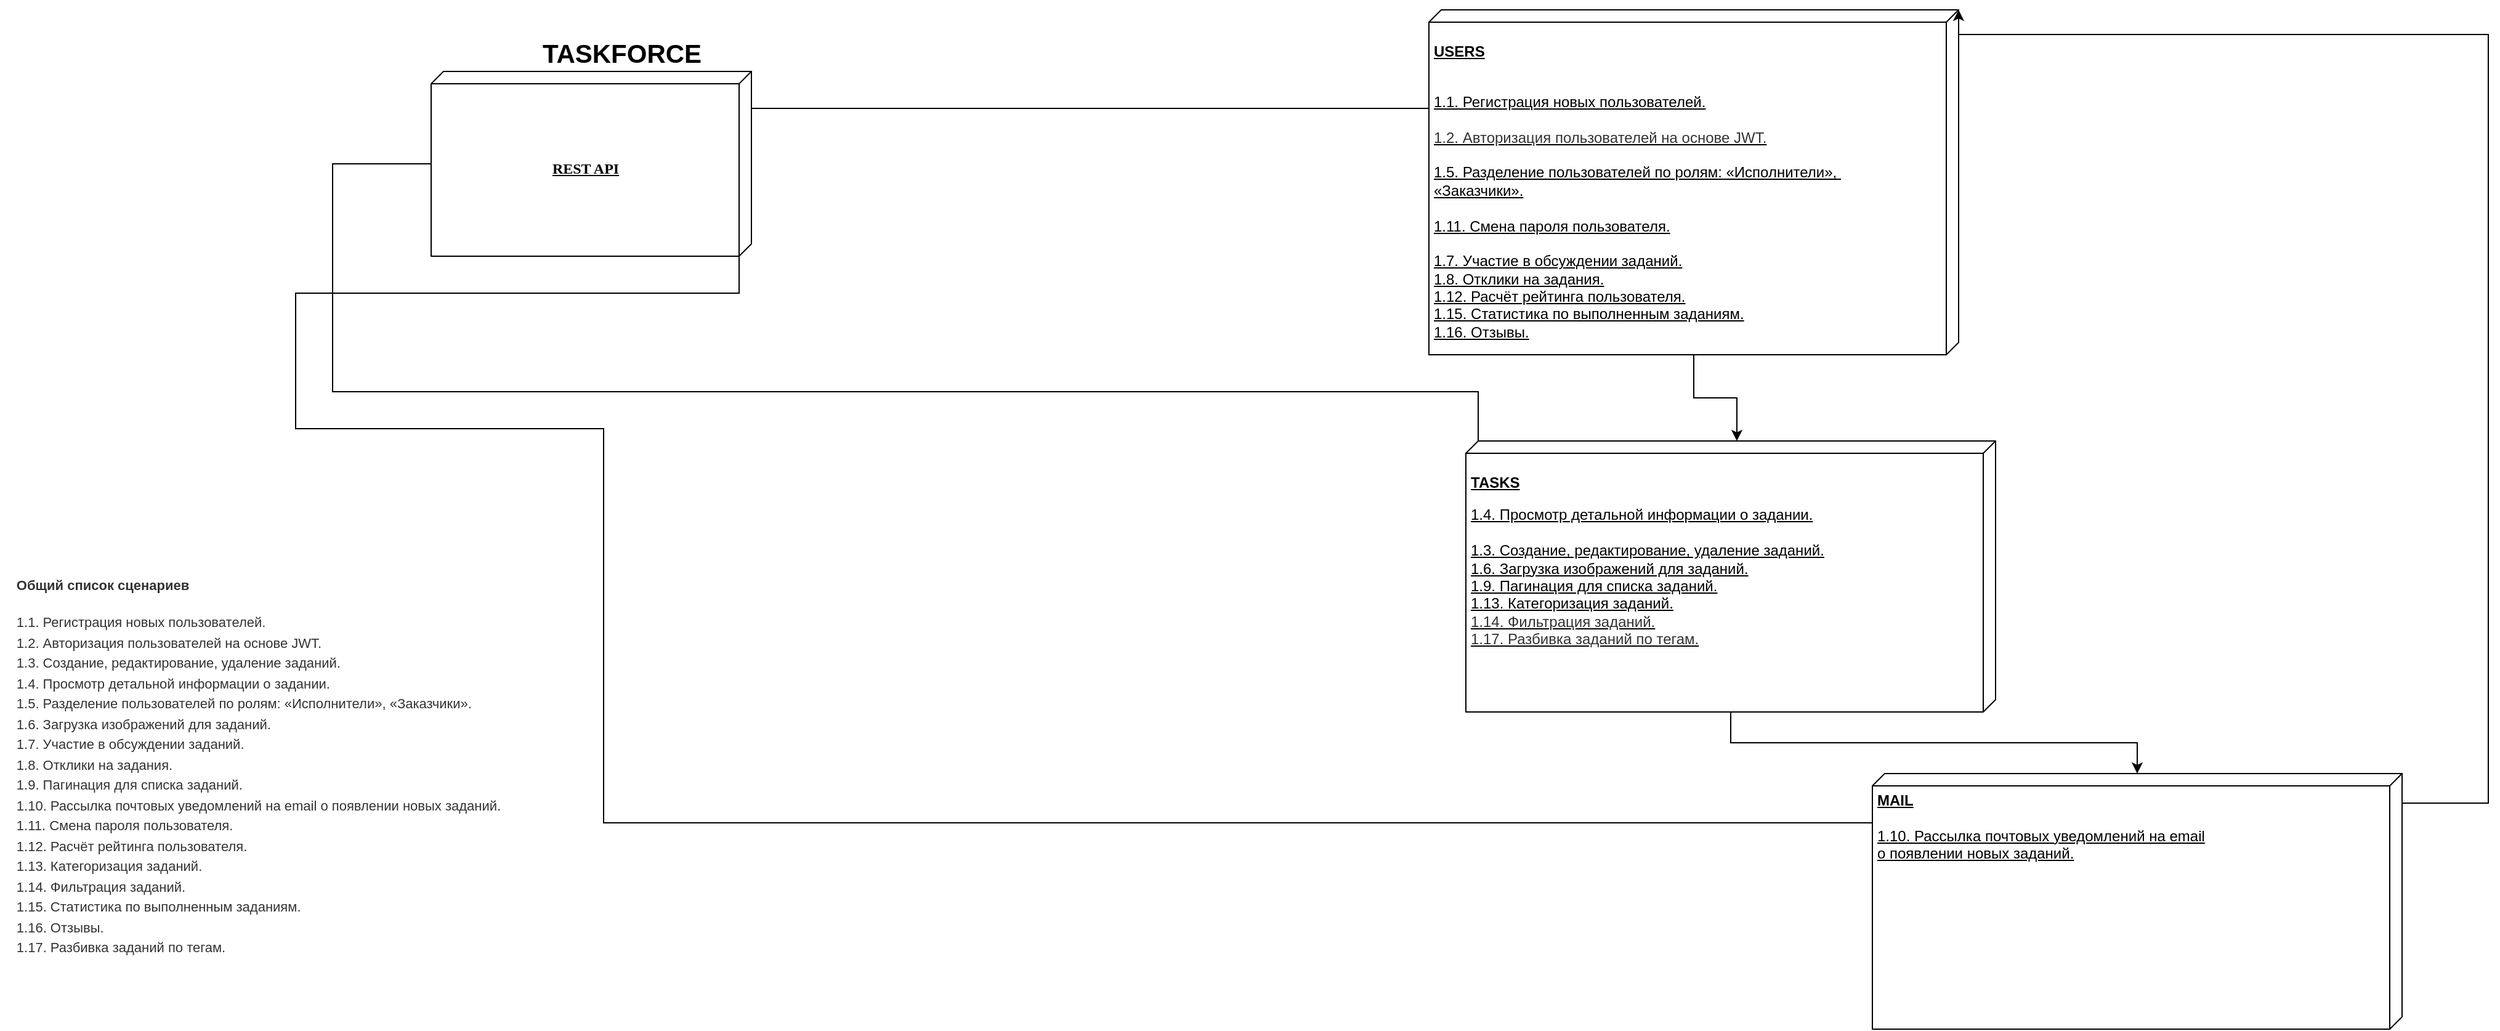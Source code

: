 <mxfile>
    <diagram name="Page-1" id="5f0bae14-7c28-e335-631c-24af17079c00">
        <mxGraphModel dx="4684" dy="1940" grid="1" gridSize="10" guides="1" tooltips="1" connect="1" arrows="1" fold="1" page="1" pageScale="1" pageWidth="1100" pageHeight="850" background="none" math="0" shadow="0">
            <root>
                <mxCell id="0"/>
                <mxCell id="1" parent="0"/>
                <mxCell id="c250BP8tSVPmR_Rls1Wd-12" style="edgeStyle=orthogonalEdgeStyle;rounded=0;orthogonalLoop=1;jettySize=auto;html=1;entryX=0;entryY=0;entryDx=0;entryDy=210;entryPerimeter=0;" parent="1" source="39150e848f15840c-1" target="39150e848f15840c-2" edge="1">
                    <mxGeometry relative="1" as="geometry"/>
                </mxCell>
                <mxCell id="39150e848f15840c-1" value="&lt;p style=&quot;font-size: 12px;&quot;&gt;&lt;font style=&quot;font-size: 12px;&quot;&gt;&lt;b&gt;USERS&lt;/b&gt;&lt;/font&gt;&lt;/p&gt;&lt;font style=&quot;font-size: 12px;&quot;&gt;&lt;br style=&quot;font-size: 12px;&quot;&gt;&lt;/font&gt;&lt;font style=&quot;border-color: var(--border-color); font-size: 12px;&quot;&gt;&lt;font style=&quot;font-size: 12px;&quot;&gt;1.1. Регистрация новых пользователей.&lt;br&gt;&lt;br style=&quot;font-size: 12px;&quot;&gt;&lt;span style=&quot;background-color: rgb(255, 255, 255); color: rgb(51, 51, 51); font-variant-ligatures: none; font-size: 12px;&quot;&gt;1.2. Авторизация пользователей на&amp;nbsp;основе JWT.&lt;/span&gt;&lt;br style=&quot;font-size: 12px;&quot;&gt;&lt;/font&gt;&lt;div style=&quot;border-color: var(--border-color); font-size: 12px;&quot;&gt;&lt;font style=&quot;font-size: 12px;&quot;&gt;&lt;br&gt;&lt;/font&gt;&lt;/div&gt;&lt;div style=&quot;border-color: var(--border-color); font-size: 12px;&quot;&gt;&lt;font style=&quot;font-size: 12px;&quot;&gt;1.5. Разделение пользователей по&amp;nbsp;ролям: «Исполнители»,&amp;nbsp;&lt;/font&gt;&lt;/div&gt;&lt;div style=&quot;border-color: var(--border-color); font-size: 12px;&quot;&gt;&lt;font style=&quot;font-size: 12px;&quot;&gt;«Заказчики».&lt;br style=&quot;border-color: var(--border-color); color: rgb(51, 51, 51); font-variant-ligatures: none; box-sizing: inherit; font-size: 12px;&quot;&gt;&lt;/font&gt;&lt;/div&gt;&lt;div style=&quot;border-color: var(--border-color); font-size: 12px;&quot;&gt;&lt;font style=&quot;font-size: 12px;&quot;&gt;&lt;br&gt;&lt;/font&gt;&lt;/div&gt;&lt;div style=&quot;border-color: var(--border-color); font-size: 12px;&quot;&gt;&lt;font style=&quot;font-size: 12px;&quot;&gt;1.11. Смена пароля пользователя.&lt;br&gt;&lt;br style=&quot;border-color: var(--border-color); color: rgb(51, 51, 51); font-variant-ligatures: none; box-sizing: inherit; font-size: 12px;&quot;&gt;&lt;div style=&quot;border-color: var(--border-color);&quot;&gt;&lt;font style=&quot;border-color: var(--border-color);&quot;&gt;1.7. Участие в&amp;nbsp;обсуждении заданий.&lt;/font&gt;&lt;/div&gt;1.8. Отклики на&amp;nbsp;задания.&lt;br style=&quot;border-color: var(--border-color); color: rgb(51, 51, 51); font-variant-ligatures: none; box-sizing: inherit;&quot;&gt;&lt;/font&gt;&lt;/div&gt;&lt;div style=&quot;border-color: var(--border-color); font-size: 12px;&quot;&gt;&lt;span style=&quot;background-color: initial;&quot;&gt;1.12. Расчёт рейтинга пользователя.&lt;/span&gt;&lt;br&gt;&lt;/div&gt;&lt;div style=&quot;border-color: var(--border-color); font-size: 12px;&quot;&gt;1.15. Статистика по&amp;nbsp;выполненным заданиям.&lt;span style=&quot;background-color: initial;&quot;&gt;&lt;br&gt;&lt;/span&gt;&lt;/div&gt;&lt;div style=&quot;border-color: var(--border-color); font-size: 12px;&quot;&gt;&lt;font style=&quot;font-size: 12px;&quot;&gt;1.16. Отзывы.&lt;br&gt;&lt;/font&gt;&lt;br style=&quot;border-color: var(--border-color); color: rgb(51, 51, 51); font-variant-ligatures: none;&quot;&gt;&lt;/div&gt;&lt;/font&gt;" style="verticalAlign=top;align=left;spacingTop=8;spacingLeft=2;spacingRight=12;shape=cube;size=10;direction=south;fontStyle=4;html=1;rounded=0;shadow=0;comic=0;labelBackgroundColor=none;strokeWidth=1;fontFamily=Helvetica;fontSize=12;" parent="1" vertex="1">
                    <mxGeometry x="130" y="10" width="430" height="280" as="geometry"/>
                </mxCell>
                <mxCell id="c250BP8tSVPmR_Rls1Wd-11" style="edgeStyle=orthogonalEdgeStyle;rounded=0;orthogonalLoop=1;jettySize=auto;html=1;" parent="1" source="39150e848f15840c-2" target="c250BP8tSVPmR_Rls1Wd-7" edge="1">
                    <mxGeometry relative="1" as="geometry"/>
                </mxCell>
                <mxCell id="39150e848f15840c-2" value="&lt;p style=&quot;font-size: 12px;&quot;&gt;&lt;font style=&quot;font-size: 12px;&quot;&gt;&lt;b&gt;TASKS&lt;/b&gt;&lt;/font&gt;&lt;/p&gt;&lt;font style=&quot;font-size: 12px;&quot;&gt;1.4. Просмотр детальной информации о&amp;nbsp;задании.&lt;br style=&quot;border-color: var(--border-color);&quot;&gt;&lt;br&gt;1.3. Создание, редактирование, удаление заданий.&lt;br style=&quot;font-size: 12px;&quot;&gt;1.6. Загрузка изображений для заданий.&lt;br style=&quot;border-color: var(--border-color);&quot;&gt;1.9. Пагинация для списка заданий.&lt;br style=&quot;border-color: var(--border-color);&quot;&gt;1.13. Категоризация заданий.&lt;br style=&quot;border-color: var(--border-color); color: rgb(51, 51, 51); font-variant-ligatures: none; box-sizing: inherit;&quot;&gt;&lt;span style=&quot;border-color: var(--border-color); color: rgb(51, 51, 51); font-variant-ligatures: none; background-color: rgb(255, 255, 255);&quot;&gt;1.14. Фильтрация заданий.&lt;br&gt;1.17. Разбивка заданий по&amp;nbsp;тегам.&lt;br&gt;&lt;/span&gt;&lt;br style=&quot;border-color: var(--border-color); color: rgb(51, 51, 51); font-size: 12px; font-variant-ligatures: none; box-sizing: inherit;&quot;&gt;&lt;/font&gt;&lt;span style=&quot;color: rgb(51, 51, 51); font-size: 12px; font-variant-ligatures: none; background-color: rgb(255, 255, 255);&quot;&gt;&lt;br style=&quot;font-size: 12px;&quot;&gt;&lt;/span&gt;" style="verticalAlign=top;align=left;spacingTop=8;spacingLeft=2;spacingRight=12;shape=cube;size=10;direction=south;fontStyle=4;html=1;rounded=0;shadow=0;comic=0;labelBackgroundColor=none;strokeWidth=1;fontFamily=Helvetica;fontSize=12;" parent="1" vertex="1">
                    <mxGeometry x="160" y="360" width="430" height="220" as="geometry"/>
                </mxCell>
                <mxCell id="39150e848f15840c-3" value="REST API" style="verticalAlign=middle;align=center;spacingTop=8;spacingLeft=2;spacingRight=12;shape=cube;size=10;direction=south;fontStyle=5;html=1;rounded=0;shadow=0;comic=0;labelBackgroundColor=none;strokeWidth=1;fontFamily=Verdana;fontSize=12" parent="1" vertex="1">
                    <mxGeometry x="-680" y="60" width="260" height="150" as="geometry"/>
                </mxCell>
                <mxCell id="39150e848f15840c-17" style="edgeStyle=orthogonalEdgeStyle;rounded=0;html=1;labelBackgroundColor=none;startArrow=none;startFill=0;startSize=8;endArrow=none;endFill=0;endSize=16;fontFamily=Verdana;fontSize=12;" parent="1" source="39150e848f15840c-3" target="39150e848f15840c-2" edge="1">
                    <mxGeometry relative="1" as="geometry">
                        <Array as="points">
                            <mxPoint x="-760" y="320"/>
                            <mxPoint x="170" y="320"/>
                        </Array>
                    </mxGeometry>
                </mxCell>
                <mxCell id="39150e848f15840c-18" style="edgeStyle=orthogonalEdgeStyle;rounded=0;html=1;labelBackgroundColor=none;startArrow=none;startFill=0;startSize=8;endArrow=none;endFill=0;endSize=16;fontFamily=Verdana;fontSize=12;" parent="1" source="39150e848f15840c-3" target="39150e848f15840c-1" edge="1">
                    <mxGeometry relative="1" as="geometry">
                        <Array as="points">
                            <mxPoint x="-250" y="90"/>
                            <mxPoint x="-250" y="90"/>
                        </Array>
                    </mxGeometry>
                </mxCell>
                <mxCell id="c250BP8tSVPmR_Rls1Wd-1" value="TASKFORCE" style="text;strokeColor=none;align=center;fillColor=none;html=1;verticalAlign=middle;whiteSpace=wrap;rounded=0;fontStyle=1;fontSize=21;" parent="1" vertex="1">
                    <mxGeometry x="-620" y="20" width="190" height="50" as="geometry"/>
                </mxCell>
                <mxCell id="c250BP8tSVPmR_Rls1Wd-2" value="&lt;h2 style=&quot;box-sizing: inherit; text-rendering: optimizelegibility; -webkit-font-smoothing: antialiased; font-family: &amp;quot;TT Norms Pro&amp;quot;, Arial, sans-serif; color: rgb(51, 51, 51); margin: 15px 0px 0.53em; font-size: 11px; line-height: 1.2em; padding-bottom: 0px; border-bottom: none; font-variant-ligatures: none; text-align: start; background-color: rgb(255, 255, 255);&quot; id=&quot;obshchii-spisok-stsenariev&quot;&gt;Общий список сценариев&lt;/h2&gt;&lt;h2 style=&quot;box-sizing: inherit; text-rendering: optimizelegibility; -webkit-font-smoothing: antialiased; font-family: &amp;quot;TT Norms Pro&amp;quot;, Arial, sans-serif; color: rgb(51, 51, 51); margin: 15px 0px 0.53em; font-size: 11px; line-height: 1.2em; padding-bottom: 0px; border-bottom: none; font-variant-ligatures: none; text-align: start; background-color: rgb(255, 255, 255);&quot; id=&quot;obshchii-spisok-stsenariev&quot;&gt;&lt;p style=&quot;box-sizing: inherit; margin: 10px 0px 15px; line-height: 1.5; padding-bottom: 0px; font-size: 11px; font-weight: 400;&quot;&gt;1.1. Регистрация новых пользователей.&lt;br style=&quot;box-sizing: inherit; font-size: 11px;&quot;&gt;1.2. Авторизация пользователей на&amp;nbsp;основе JWT.&lt;br style=&quot;box-sizing: inherit; font-size: 11px;&quot;&gt;1.3. Создание, редактирование, удаление заданий.&lt;br style=&quot;box-sizing: inherit; font-size: 11px;&quot;&gt;1.4. Просмотр детальной информации о&amp;nbsp;задании.&lt;br style=&quot;box-sizing: inherit; font-size: 11px;&quot;&gt;1.5. Разделение пользователей по&amp;nbsp;ролям: «Исполнители», «Заказчики».&lt;br style=&quot;box-sizing: inherit; font-size: 11px;&quot;&gt;1.6. Загрузка изображений для заданий.&lt;br style=&quot;box-sizing: inherit; font-size: 11px;&quot;&gt;1.7. Участие в&amp;nbsp;обсуждении заданий.&lt;br style=&quot;box-sizing: inherit; font-size: 11px;&quot;&gt;1.8. Отклики на&amp;nbsp;задания.&lt;br style=&quot;box-sizing: inherit; font-size: 11px;&quot;&gt;1.9. Пагинация для списка заданий.&lt;br style=&quot;box-sizing: inherit; font-size: 11px;&quot;&gt;1.10. Рассылка почтовых уведомлений на&amp;nbsp;email о&amp;nbsp;появлении новых заданий.&lt;br style=&quot;box-sizing: inherit; font-size: 11px;&quot;&gt;1.11. Смена пароля пользователя.&lt;br style=&quot;box-sizing: inherit; font-size: 11px;&quot;&gt;1.12. Расчёт рейтинга пользователя.&lt;br style=&quot;box-sizing: inherit; font-size: 11px;&quot;&gt;1.13. Категоризация заданий.&lt;br style=&quot;box-sizing: inherit; font-size: 11px;&quot;&gt;1.14. Фильтрация заданий.&lt;br style=&quot;box-sizing: inherit; font-size: 11px;&quot;&gt;1.15. Статистика по&amp;nbsp;выполненным заданиям.&lt;br style=&quot;box-sizing: inherit; font-size: 11px;&quot;&gt;1.16. Отзывы.&lt;br style=&quot;box-sizing: inherit; font-size: 11px;&quot;&gt;1.17. Разбивка заданий по&amp;nbsp;тегам.&lt;/p&gt;&lt;/h2&gt;" style="text;strokeColor=none;align=center;fillColor=none;html=1;verticalAlign=middle;whiteSpace=wrap;rounded=0;fontSize=11;" parent="1" vertex="1">
                    <mxGeometry x="-1030" y="450" width="420" height="350" as="geometry"/>
                </mxCell>
                <mxCell id="c250BP8tSVPmR_Rls1Wd-4" style="edgeStyle=orthogonalEdgeStyle;rounded=0;orthogonalLoop=1;jettySize=auto;html=1;exitX=0.5;exitY=1;exitDx=0;exitDy=0;" parent="1" source="c250BP8tSVPmR_Rls1Wd-2" target="c250BP8tSVPmR_Rls1Wd-2" edge="1">
                    <mxGeometry relative="1" as="geometry"/>
                </mxCell>
                <mxCell id="c250BP8tSVPmR_Rls1Wd-10" style="edgeStyle=orthogonalEdgeStyle;rounded=0;orthogonalLoop=1;jettySize=auto;html=1;entryX=0;entryY=0;entryDx=0;entryDy=0;entryPerimeter=0;" parent="1" source="c250BP8tSVPmR_Rls1Wd-7" target="39150e848f15840c-1" edge="1">
                    <mxGeometry relative="1" as="geometry">
                        <Array as="points">
                            <mxPoint x="990" y="654"/>
                            <mxPoint x="990" y="30"/>
                        </Array>
                    </mxGeometry>
                </mxCell>
                <mxCell id="c250BP8tSVPmR_Rls1Wd-7" value="&lt;b&gt;MAIL&lt;/b&gt;&lt;br style=&quot;font-size: 12px;&quot;&gt;&lt;br style=&quot;font-size: 12px;&quot;&gt;1.10. Рассылка почтовых уведомлений на&amp;nbsp;email &lt;br style=&quot;font-size: 12px;&quot;&gt;о&amp;nbsp;появлении новых заданий." style="verticalAlign=top;align=left;spacingTop=8;spacingLeft=2;spacingRight=12;shape=cube;size=10;direction=south;fontStyle=4;html=1;rounded=0;shadow=0;comic=0;labelBackgroundColor=none;strokeWidth=1;fontFamily=Helvetica;fontSize=12;" parent="1" vertex="1">
                    <mxGeometry x="490" y="630" width="430" height="207.5" as="geometry"/>
                </mxCell>
                <mxCell id="c250BP8tSVPmR_Rls1Wd-8" style="edgeStyle=orthogonalEdgeStyle;rounded=0;html=1;labelBackgroundColor=none;startArrow=none;startFill=0;startSize=8;endArrow=none;endFill=0;endSize=16;fontFamily=Verdana;fontSize=12;exitX=0;exitY=0;exitDx=150;exitDy=10;exitPerimeter=0;" parent="1" source="39150e848f15840c-3" target="c250BP8tSVPmR_Rls1Wd-7" edge="1">
                    <mxGeometry relative="1" as="geometry">
                        <Array as="points">
                            <mxPoint x="-790" y="240"/>
                            <mxPoint x="-790" y="350"/>
                            <mxPoint x="-540" y="350"/>
                            <mxPoint x="-540" y="670"/>
                        </Array>
                        <mxPoint x="140" y="375" as="sourcePoint"/>
                        <mxPoint x="490" y="375" as="targetPoint"/>
                    </mxGeometry>
                </mxCell>
            </root>
        </mxGraphModel>
    </diagram>
</mxfile>
